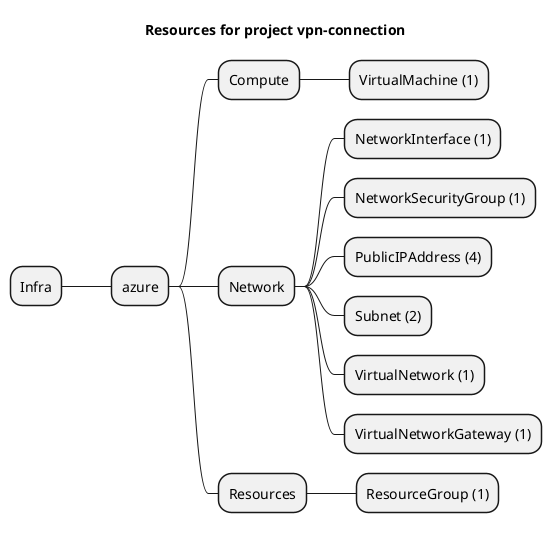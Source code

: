 @startmindmap
title Resources for project vpn-connection
skinparam monochrome true
+ Infra
++ azure
+++ Compute
++++ VirtualMachine (1)
+++ Network
++++ NetworkInterface (1)
++++ NetworkSecurityGroup (1)
++++ PublicIPAddress (4)
++++ Subnet (2)
++++ VirtualNetwork (1)
++++ VirtualNetworkGateway (1)
+++ Resources
++++ ResourceGroup (1)
@endmindmap